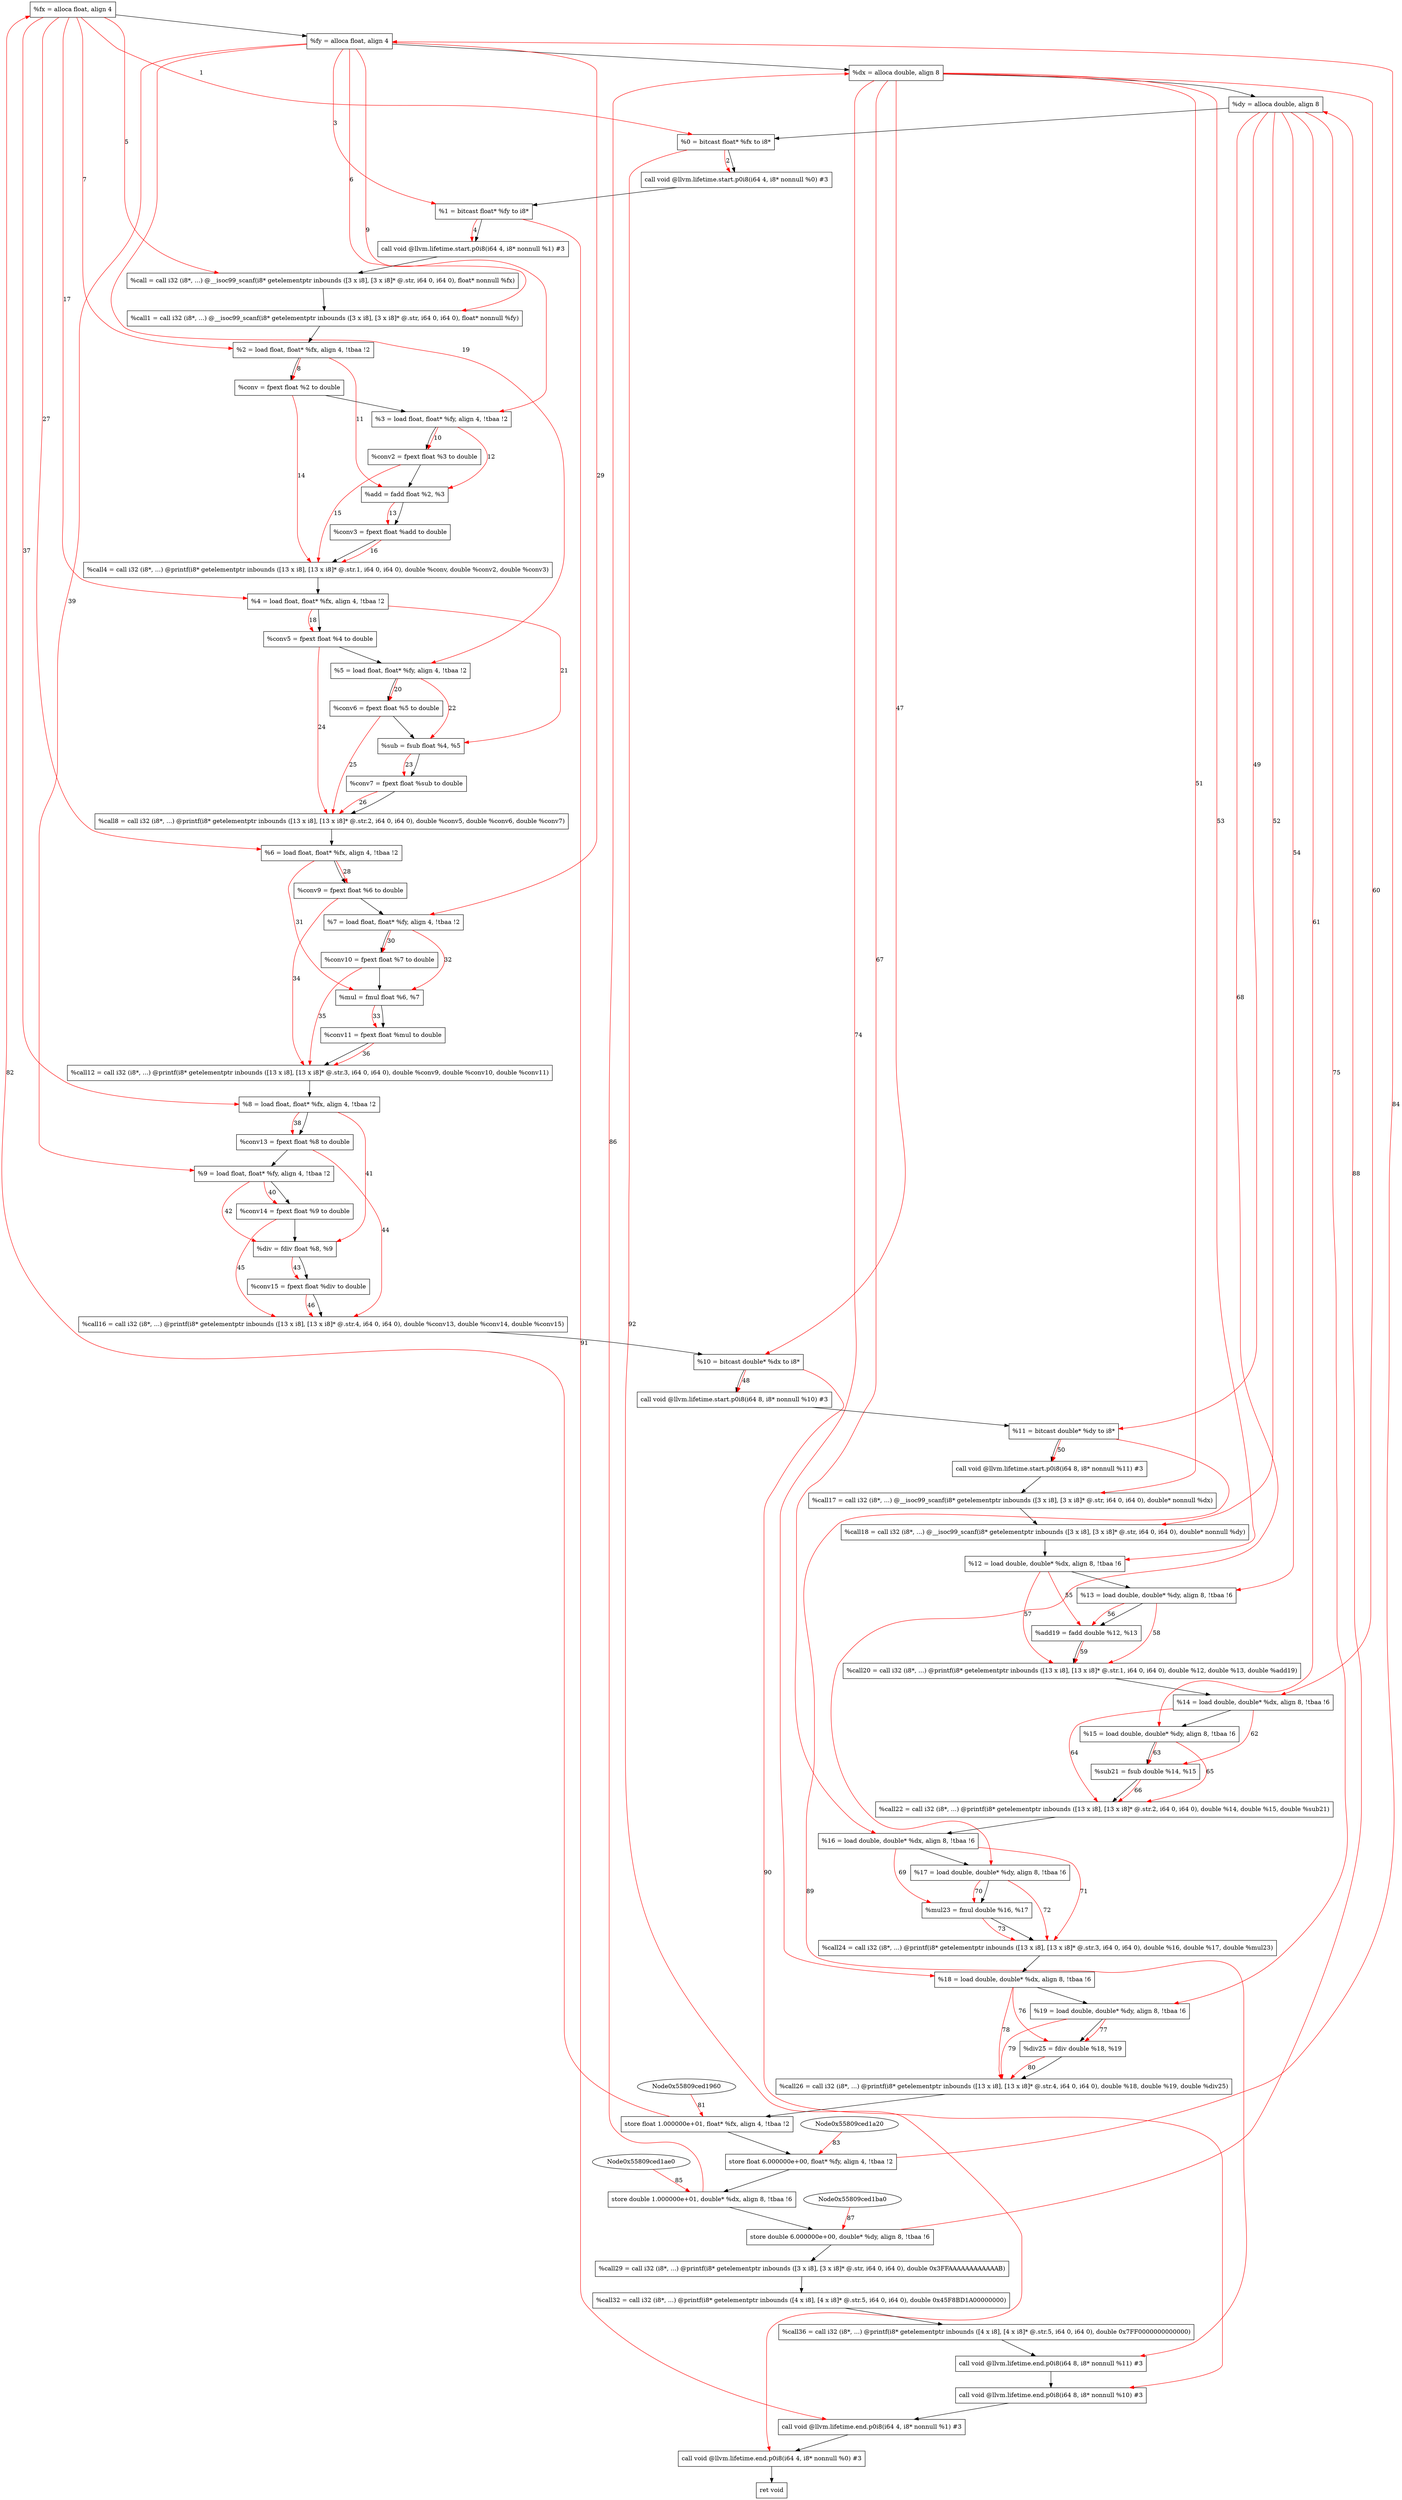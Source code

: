 digraph "CDFG for'func' function" {
	Node0x55809cecb838[shape=record, label="  %fx = alloca float, align 4"]
	Node0x55809cecbef8[shape=record, label="  %fy = alloca float, align 4"]
	Node0x55809cecbf78[shape=record, label="  %dx = alloca double, align 8"]
	Node0x55809cecbff8[shape=record, label="  %dy = alloca double, align 8"]
	Node0x55809cecc078[shape=record, label="  %0 = bitcast float* %fx to i8*"]
	Node0x55809cecc4d8[shape=record, label="  call void @llvm.lifetime.start.p0i8(i64 4, i8* nonnull %0) #3"]
	Node0x55809cecc5b8[shape=record, label="  %1 = bitcast float* %fy to i8*"]
	Node0x55809cecc6b8[shape=record, label="  call void @llvm.lifetime.start.p0i8(i64 4, i8* nonnull %1) #3"]
	Node0x55809ceccac8[shape=record, label="  %call = call i32 (i8*, ...) @__isoc99_scanf(i8* getelementptr inbounds ([3 x i8], [3 x i8]* @.str, i64 0, i64 0), float* nonnull %fx)"]
	Node0x55809ceccbb8[shape=record, label="  %call1 = call i32 (i8*, ...) @__isoc99_scanf(i8* getelementptr inbounds ([3 x i8], [3 x i8]* @.str, i64 0, i64 0), float* nonnull %fy)"]
	Node0x55809ceccc78[shape=record, label="  %2 = load float, float* %fx, align 4, !tbaa !2"]
	Node0x55809cecdbb8[shape=record, label="  %conv = fpext float %2 to double"]
	Node0x55809cecdc18[shape=record, label="  %3 = load float, float* %fy, align 4, !tbaa !2"]
	Node0x55809cece288[shape=record, label="  %conv2 = fpext float %3 to double"]
	Node0x55809cece320[shape=record, label="  %add = fadd float %2, %3"]
	Node0x55809cece398[shape=record, label="  %conv3 = fpext float %add to double"]
	Node0x55809cece5a8[shape=record, label="  %call4 = call i32 (i8*, ...) @printf(i8* getelementptr inbounds ([13 x i8], [13 x i8]* @.str.1, i64 0, i64 0), double %conv, double %conv2, double %conv3)"]
	Node0x55809cece688[shape=record, label="  %4 = load float, float* %fx, align 4, !tbaa !2"]
	Node0x55809cece738[shape=record, label="  %conv5 = fpext float %4 to double"]
	Node0x55809cece958[shape=record, label="  %5 = load float, float* %fy, align 4, !tbaa !2"]
	Node0x55809cece9b8[shape=record, label="  %conv6 = fpext float %5 to double"]
	Node0x55809cecea50[shape=record, label="  %sub = fsub float %4, %5"]
	Node0x55809ceceac8[shape=record, label="  %conv7 = fpext float %sub to double"]
	Node0x55809cecec48[shape=record, label="  %call8 = call i32 (i8*, ...) @printf(i8* getelementptr inbounds ([13 x i8], [13 x i8]* @.str.2, i64 0, i64 0), double %conv5, double %conv6, double %conv7)"]
	Node0x55809ceced08[shape=record, label="  %6 = load float, float* %fx, align 4, !tbaa !2"]
	Node0x55809ceced68[shape=record, label="  %conv9 = fpext float %6 to double"]
	Node0x55809cecede8[shape=record, label="  %7 = load float, float* %fy, align 4, !tbaa !2"]
	Node0x55809cecee48[shape=record, label="  %conv10 = fpext float %7 to double"]
	Node0x55809ceceee0[shape=record, label="  %mul = fmul float %6, %7"]
	Node0x55809cecef58[shape=record, label="  %conv11 = fpext float %mul to double"]
	Node0x55809cecf0d8[shape=record, label="  %call12 = call i32 (i8*, ...) @printf(i8* getelementptr inbounds ([13 x i8], [13 x i8]* @.str.3, i64 0, i64 0), double %conv9, double %conv10, double %conv11)"]
	Node0x55809cecf198[shape=record, label="  %8 = load float, float* %fx, align 4, !tbaa !2"]
	Node0x55809cecf1f8[shape=record, label="  %conv13 = fpext float %8 to double"]
	Node0x55809cecf278[shape=record, label="  %9 = load float, float* %fy, align 4, !tbaa !2"]
	Node0x55809cecf2d8[shape=record, label="  %conv14 = fpext float %9 to double"]
	Node0x55809cecf370[shape=record, label="  %div = fdiv float %8, %9"]
	Node0x55809cecf708[shape=record, label="  %conv15 = fpext float %div to double"]
	Node0x55809cecf888[shape=record, label="  %call16 = call i32 (i8*, ...) @printf(i8* getelementptr inbounds ([13 x i8], [13 x i8]* @.str.4, i64 0, i64 0), double %conv13, double %conv14, double %conv15)"]
	Node0x55809cecf8f8[shape=record, label="  %10 = bitcast double* %dx to i8*"]
	Node0x55809cecfa48[shape=record, label="  call void @llvm.lifetime.start.p0i8(i64 8, i8* nonnull %10) #3"]
	Node0x55809cecfb08[shape=record, label="  %11 = bitcast double* %dy to i8*"]
	Node0x55809cecfbb8[shape=record, label="  call void @llvm.lifetime.start.p0i8(i64 8, i8* nonnull %11) #3"]
	Node0x55809cecfca8[shape=record, label="  %call17 = call i32 (i8*, ...) @__isoc99_scanf(i8* getelementptr inbounds ([3 x i8], [3 x i8]* @.str, i64 0, i64 0), double* nonnull %dx)"]
	Node0x55809cecfd98[shape=record, label="  %call18 = call i32 (i8*, ...) @__isoc99_scanf(i8* getelementptr inbounds ([3 x i8], [3 x i8]* @.str, i64 0, i64 0), double* nonnull %dy)"]
	Node0x55809cecfe58[shape=record, label="  %12 = load double, double* %dx, align 8, !tbaa !6"]
	Node0x55809cecff58[shape=record, label="  %13 = load double, double* %dy, align 8, !tbaa !6"]
	Node0x55809ced05e0[shape=record, label="  %add19 = fadd double %12, %13"]
	Node0x55809ced06d8[shape=record, label="  %call20 = call i32 (i8*, ...) @printf(i8* getelementptr inbounds ([13 x i8], [13 x i8]* @.str.1, i64 0, i64 0), double %12, double %13, double %add19)"]
	Node0x55809ced0798[shape=record, label="  %14 = load double, double* %dx, align 8, !tbaa !6"]
	Node0x55809ced07f8[shape=record, label="  %15 = load double, double* %dy, align 8, !tbaa !6"]
	Node0x55809ced0870[shape=record, label="  %sub21 = fsub double %14, %15"]
	Node0x55809ced0968[shape=record, label="  %call22 = call i32 (i8*, ...) @printf(i8* getelementptr inbounds ([13 x i8], [13 x i8]* @.str.2, i64 0, i64 0), double %14, double %15, double %sub21)"]
	Node0x55809ced0a28[shape=record, label="  %16 = load double, double* %dx, align 8, !tbaa !6"]
	Node0x55809ced0a88[shape=record, label="  %17 = load double, double* %dy, align 8, !tbaa !6"]
	Node0x55809ced0b00[shape=record, label="  %mul23 = fmul double %16, %17"]
	Node0x55809ced0bf8[shape=record, label="  %call24 = call i32 (i8*, ...) @printf(i8* getelementptr inbounds ([13 x i8], [13 x i8]* @.str.3, i64 0, i64 0), double %16, double %17, double %mul23)"]
	Node0x55809ced0cb8[shape=record, label="  %18 = load double, double* %dx, align 8, !tbaa !6"]
	Node0x55809ced0d18[shape=record, label="  %19 = load double, double* %dy, align 8, !tbaa !6"]
	Node0x55809ced0d90[shape=record, label="  %div25 = fdiv double %18, %19"]
	Node0x55809ced0e88[shape=record, label="  %call26 = call i32 (i8*, ...) @printf(i8* getelementptr inbounds ([13 x i8], [13 x i8]* @.str.4, i64 0, i64 0), double %18, double %19, double %div25)"]
	Node0x55809ced19d0[shape=record, label="  store float 1.000000e+01, float* %fx, align 4, !tbaa !2"]
	Node0x55809ced1a90[shape=record, label="  store float 6.000000e+00, float* %fy, align 4, !tbaa !2"]
	Node0x55809ced1b50[shape=record, label="  store double 1.000000e+01, double* %dx, align 8, !tbaa !6"]
	Node0x55809ced1c10[shape=record, label="  store double 6.000000e+00, double* %dy, align 8, !tbaa !6"]
	Node0x55809ced1ce8[shape=record, label="  %call29 = call i32 (i8*, ...) @printf(i8* getelementptr inbounds ([3 x i8], [3 x i8]* @.str, i64 0, i64 0), double 0x3FFAAAAAAAAAAAAB)"]
	Node0x55809ced26c8[shape=record, label="  %call32 = call i32 (i8*, ...) @printf(i8* getelementptr inbounds ([4 x i8], [4 x i8]* @.str.5, i64 0, i64 0), double 0x45F8BD1A00000000)"]
	Node0x55809ced2818[shape=record, label="  %call36 = call i32 (i8*, ...) @printf(i8* getelementptr inbounds ([4 x i8], [4 x i8]* @.str.5, i64 0, i64 0), double 0x7FF0000000000000)"]
	Node0x55809ced29f8[shape=record, label="  call void @llvm.lifetime.end.p0i8(i64 8, i8* nonnull %11) #3"]
	Node0x55809ced2b58[shape=record, label="  call void @llvm.lifetime.end.p0i8(i64 8, i8* nonnull %10) #3"]
	Node0x55809ced2c68[shape=record, label="  call void @llvm.lifetime.end.p0i8(i64 4, i8* nonnull %1) #3"]
	Node0x55809ced2d78[shape=record, label="  call void @llvm.lifetime.end.p0i8(i64 4, i8* nonnull %0) #3"]
	Node0x55809ced2e20[shape=record, label="  ret void"]
	Node0x55809cecb838 -> Node0x55809cecbef8
	Node0x55809cecbef8 -> Node0x55809cecbf78
	Node0x55809cecbf78 -> Node0x55809cecbff8
	Node0x55809cecbff8 -> Node0x55809cecc078
	Node0x55809cecc078 -> Node0x55809cecc4d8
	Node0x55809cecc4d8 -> Node0x55809cecc5b8
	Node0x55809cecc5b8 -> Node0x55809cecc6b8
	Node0x55809cecc6b8 -> Node0x55809ceccac8
	Node0x55809ceccac8 -> Node0x55809ceccbb8
	Node0x55809ceccbb8 -> Node0x55809ceccc78
	Node0x55809ceccc78 -> Node0x55809cecdbb8
	Node0x55809cecdbb8 -> Node0x55809cecdc18
	Node0x55809cecdc18 -> Node0x55809cece288
	Node0x55809cece288 -> Node0x55809cece320
	Node0x55809cece320 -> Node0x55809cece398
	Node0x55809cece398 -> Node0x55809cece5a8
	Node0x55809cece5a8 -> Node0x55809cece688
	Node0x55809cece688 -> Node0x55809cece738
	Node0x55809cece738 -> Node0x55809cece958
	Node0x55809cece958 -> Node0x55809cece9b8
	Node0x55809cece9b8 -> Node0x55809cecea50
	Node0x55809cecea50 -> Node0x55809ceceac8
	Node0x55809ceceac8 -> Node0x55809cecec48
	Node0x55809cecec48 -> Node0x55809ceced08
	Node0x55809ceced08 -> Node0x55809ceced68
	Node0x55809ceced68 -> Node0x55809cecede8
	Node0x55809cecede8 -> Node0x55809cecee48
	Node0x55809cecee48 -> Node0x55809ceceee0
	Node0x55809ceceee0 -> Node0x55809cecef58
	Node0x55809cecef58 -> Node0x55809cecf0d8
	Node0x55809cecf0d8 -> Node0x55809cecf198
	Node0x55809cecf198 -> Node0x55809cecf1f8
	Node0x55809cecf1f8 -> Node0x55809cecf278
	Node0x55809cecf278 -> Node0x55809cecf2d8
	Node0x55809cecf2d8 -> Node0x55809cecf370
	Node0x55809cecf370 -> Node0x55809cecf708
	Node0x55809cecf708 -> Node0x55809cecf888
	Node0x55809cecf888 -> Node0x55809cecf8f8
	Node0x55809cecf8f8 -> Node0x55809cecfa48
	Node0x55809cecfa48 -> Node0x55809cecfb08
	Node0x55809cecfb08 -> Node0x55809cecfbb8
	Node0x55809cecfbb8 -> Node0x55809cecfca8
	Node0x55809cecfca8 -> Node0x55809cecfd98
	Node0x55809cecfd98 -> Node0x55809cecfe58
	Node0x55809cecfe58 -> Node0x55809cecff58
	Node0x55809cecff58 -> Node0x55809ced05e0
	Node0x55809ced05e0 -> Node0x55809ced06d8
	Node0x55809ced06d8 -> Node0x55809ced0798
	Node0x55809ced0798 -> Node0x55809ced07f8
	Node0x55809ced07f8 -> Node0x55809ced0870
	Node0x55809ced0870 -> Node0x55809ced0968
	Node0x55809ced0968 -> Node0x55809ced0a28
	Node0x55809ced0a28 -> Node0x55809ced0a88
	Node0x55809ced0a88 -> Node0x55809ced0b00
	Node0x55809ced0b00 -> Node0x55809ced0bf8
	Node0x55809ced0bf8 -> Node0x55809ced0cb8
	Node0x55809ced0cb8 -> Node0x55809ced0d18
	Node0x55809ced0d18 -> Node0x55809ced0d90
	Node0x55809ced0d90 -> Node0x55809ced0e88
	Node0x55809ced0e88 -> Node0x55809ced19d0
	Node0x55809ced19d0 -> Node0x55809ced1a90
	Node0x55809ced1a90 -> Node0x55809ced1b50
	Node0x55809ced1b50 -> Node0x55809ced1c10
	Node0x55809ced1c10 -> Node0x55809ced1ce8
	Node0x55809ced1ce8 -> Node0x55809ced26c8
	Node0x55809ced26c8 -> Node0x55809ced2818
	Node0x55809ced2818 -> Node0x55809ced29f8
	Node0x55809ced29f8 -> Node0x55809ced2b58
	Node0x55809ced2b58 -> Node0x55809ced2c68
	Node0x55809ced2c68 -> Node0x55809ced2d78
	Node0x55809ced2d78 -> Node0x55809ced2e20
edge [color=red]
	Node0x55809cecb838 -> Node0x55809cecc078[label="1"]
	Node0x55809cecc078 -> Node0x55809cecc4d8[label="2"]
	Node0x55809cecbef8 -> Node0x55809cecc5b8[label="3"]
	Node0x55809cecc5b8 -> Node0x55809cecc6b8[label="4"]
	Node0x55809cecb838 -> Node0x55809ceccac8[label="5"]
	Node0x55809cecbef8 -> Node0x55809ceccbb8[label="6"]
	Node0x55809cecb838 -> Node0x55809ceccc78[label="7"]
	Node0x55809ceccc78 -> Node0x55809cecdbb8[label="8"]
	Node0x55809cecbef8 -> Node0x55809cecdc18[label="9"]
	Node0x55809cecdc18 -> Node0x55809cece288[label="10"]
	Node0x55809ceccc78 -> Node0x55809cece320[label="11"]
	Node0x55809cecdc18 -> Node0x55809cece320[label="12"]
	Node0x55809cece320 -> Node0x55809cece398[label="13"]
	Node0x55809cecdbb8 -> Node0x55809cece5a8[label="14"]
	Node0x55809cece288 -> Node0x55809cece5a8[label="15"]
	Node0x55809cece398 -> Node0x55809cece5a8[label="16"]
	Node0x55809cecb838 -> Node0x55809cece688[label="17"]
	Node0x55809cece688 -> Node0x55809cece738[label="18"]
	Node0x55809cecbef8 -> Node0x55809cece958[label="19"]
	Node0x55809cece958 -> Node0x55809cece9b8[label="20"]
	Node0x55809cece688 -> Node0x55809cecea50[label="21"]
	Node0x55809cece958 -> Node0x55809cecea50[label="22"]
	Node0x55809cecea50 -> Node0x55809ceceac8[label="23"]
	Node0x55809cece738 -> Node0x55809cecec48[label="24"]
	Node0x55809cece9b8 -> Node0x55809cecec48[label="25"]
	Node0x55809ceceac8 -> Node0x55809cecec48[label="26"]
	Node0x55809cecb838 -> Node0x55809ceced08[label="27"]
	Node0x55809ceced08 -> Node0x55809ceced68[label="28"]
	Node0x55809cecbef8 -> Node0x55809cecede8[label="29"]
	Node0x55809cecede8 -> Node0x55809cecee48[label="30"]
	Node0x55809ceced08 -> Node0x55809ceceee0[label="31"]
	Node0x55809cecede8 -> Node0x55809ceceee0[label="32"]
	Node0x55809ceceee0 -> Node0x55809cecef58[label="33"]
	Node0x55809ceced68 -> Node0x55809cecf0d8[label="34"]
	Node0x55809cecee48 -> Node0x55809cecf0d8[label="35"]
	Node0x55809cecef58 -> Node0x55809cecf0d8[label="36"]
	Node0x55809cecb838 -> Node0x55809cecf198[label="37"]
	Node0x55809cecf198 -> Node0x55809cecf1f8[label="38"]
	Node0x55809cecbef8 -> Node0x55809cecf278[label="39"]
	Node0x55809cecf278 -> Node0x55809cecf2d8[label="40"]
	Node0x55809cecf198 -> Node0x55809cecf370[label="41"]
	Node0x55809cecf278 -> Node0x55809cecf370[label="42"]
	Node0x55809cecf370 -> Node0x55809cecf708[label="43"]
	Node0x55809cecf1f8 -> Node0x55809cecf888[label="44"]
	Node0x55809cecf2d8 -> Node0x55809cecf888[label="45"]
	Node0x55809cecf708 -> Node0x55809cecf888[label="46"]
	Node0x55809cecbf78 -> Node0x55809cecf8f8[label="47"]
	Node0x55809cecf8f8 -> Node0x55809cecfa48[label="48"]
	Node0x55809cecbff8 -> Node0x55809cecfb08[label="49"]
	Node0x55809cecfb08 -> Node0x55809cecfbb8[label="50"]
	Node0x55809cecbf78 -> Node0x55809cecfca8[label="51"]
	Node0x55809cecbff8 -> Node0x55809cecfd98[label="52"]
	Node0x55809cecbf78 -> Node0x55809cecfe58[label="53"]
	Node0x55809cecbff8 -> Node0x55809cecff58[label="54"]
	Node0x55809cecfe58 -> Node0x55809ced05e0[label="55"]
	Node0x55809cecff58 -> Node0x55809ced05e0[label="56"]
	Node0x55809cecfe58 -> Node0x55809ced06d8[label="57"]
	Node0x55809cecff58 -> Node0x55809ced06d8[label="58"]
	Node0x55809ced05e0 -> Node0x55809ced06d8[label="59"]
	Node0x55809cecbf78 -> Node0x55809ced0798[label="60"]
	Node0x55809cecbff8 -> Node0x55809ced07f8[label="61"]
	Node0x55809ced0798 -> Node0x55809ced0870[label="62"]
	Node0x55809ced07f8 -> Node0x55809ced0870[label="63"]
	Node0x55809ced0798 -> Node0x55809ced0968[label="64"]
	Node0x55809ced07f8 -> Node0x55809ced0968[label="65"]
	Node0x55809ced0870 -> Node0x55809ced0968[label="66"]
	Node0x55809cecbf78 -> Node0x55809ced0a28[label="67"]
	Node0x55809cecbff8 -> Node0x55809ced0a88[label="68"]
	Node0x55809ced0a28 -> Node0x55809ced0b00[label="69"]
	Node0x55809ced0a88 -> Node0x55809ced0b00[label="70"]
	Node0x55809ced0a28 -> Node0x55809ced0bf8[label="71"]
	Node0x55809ced0a88 -> Node0x55809ced0bf8[label="72"]
	Node0x55809ced0b00 -> Node0x55809ced0bf8[label="73"]
	Node0x55809cecbf78 -> Node0x55809ced0cb8[label="74"]
	Node0x55809cecbff8 -> Node0x55809ced0d18[label="75"]
	Node0x55809ced0cb8 -> Node0x55809ced0d90[label="76"]
	Node0x55809ced0d18 -> Node0x55809ced0d90[label="77"]
	Node0x55809ced0cb8 -> Node0x55809ced0e88[label="78"]
	Node0x55809ced0d18 -> Node0x55809ced0e88[label="79"]
	Node0x55809ced0d90 -> Node0x55809ced0e88[label="80"]
	Node0x55809ced1960 -> Node0x55809ced19d0[label="81"]
	Node0x55809ced19d0 -> Node0x55809cecb838[label="82"]
	Node0x55809ced1a20 -> Node0x55809ced1a90[label="83"]
	Node0x55809ced1a90 -> Node0x55809cecbef8[label="84"]
	Node0x55809ced1ae0 -> Node0x55809ced1b50[label="85"]
	Node0x55809ced1b50 -> Node0x55809cecbf78[label="86"]
	Node0x55809ced1ba0 -> Node0x55809ced1c10[label="87"]
	Node0x55809ced1c10 -> Node0x55809cecbff8[label="88"]
	Node0x55809cecfb08 -> Node0x55809ced29f8[label="89"]
	Node0x55809cecf8f8 -> Node0x55809ced2b58[label="90"]
	Node0x55809cecc5b8 -> Node0x55809ced2c68[label="91"]
	Node0x55809cecc078 -> Node0x55809ced2d78[label="92"]
}
